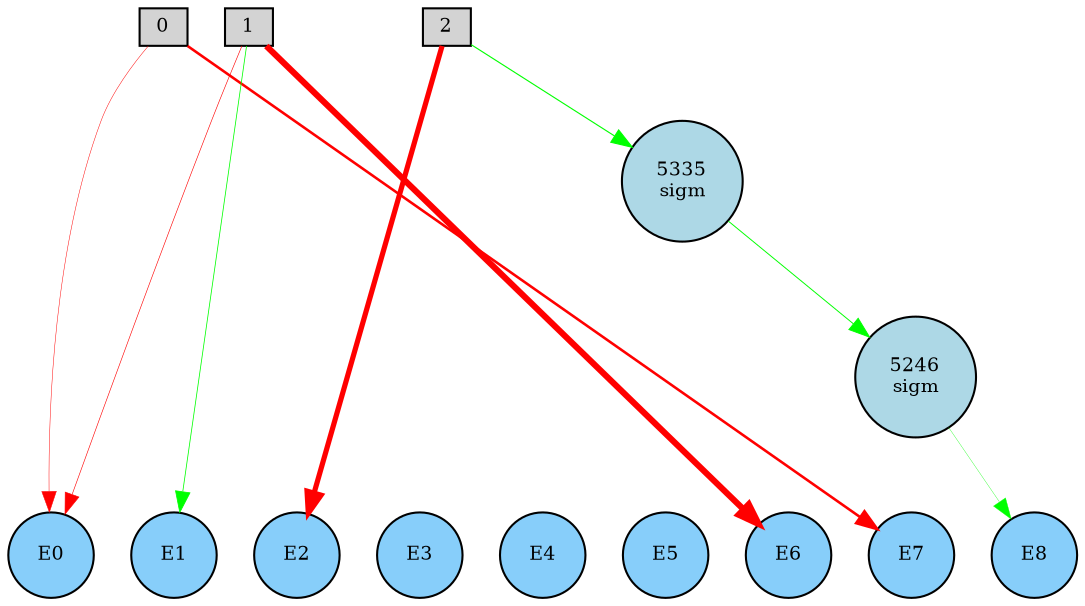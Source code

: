 digraph {
	node [fontsize=9 height=0.2 shape=circle width=0.2]
	subgraph inputs {
		node [shape=box style=filled]
		rank=source
		0 [fillcolor=lightgray]
		1 [fillcolor=lightgray]
		0 -> 1 [style=invis]
		2 [fillcolor=lightgray]
		1 -> 2 [style=invis]
	}
	subgraph outputs {
		node [style=filled]
		rank=sink
		E0 [fillcolor=lightskyblue fontsize=9 height=0.2 shape=circle width=0.2]
		E1 [fillcolor=lightskyblue fontsize=9 height=0.2 shape=circle width=0.2]
		E0 -> E1 [style=invis]
		E2 [fillcolor=lightskyblue fontsize=9 height=0.2 shape=circle width=0.2]
		E1 -> E2 [style=invis]
		E3 [fillcolor=lightskyblue fontsize=9 height=0.2 shape=circle width=0.2]
		E2 -> E3 [style=invis]
		E4 [fillcolor=lightskyblue fontsize=9 height=0.2 shape=circle width=0.2]
		E3 -> E4 [style=invis]
		E5 [fillcolor=lightskyblue fontsize=9 height=0.2 shape=circle width=0.2]
		E4 -> E5 [style=invis]
		E6 [fillcolor=lightskyblue fontsize=9 height=0.2 shape=circle width=0.2]
		E5 -> E6 [style=invis]
		E7 [fillcolor=lightskyblue fontsize=9 height=0.2 shape=circle width=0.2]
		E6 -> E7 [style=invis]
		E8 [fillcolor=lightskyblue fontsize=9 height=0.2 shape=circle width=0.2]
		E7 -> E8 [style=invis]
	}
	5335 [label="5335
sigm" fillcolor=lightblue style=filled]
	5246 [label="5246
sigm" fillcolor=lightblue style=filled]
	1 -> E6 [color=red penwidth=2.9699465469766144 style=solid]
	2 -> E2 [color=red penwidth=2.4978668039897896 style=solid]
	0 -> E7 [color=red penwidth=1.2418107574162587 style=solid]
	1 -> E0 [color=red penwidth=0.2929720887902836 style=solid]
	0 -> E0 [color=red penwidth=0.22790894243336687 style=solid]
	2 -> 5335 [color=green penwidth=0.5400018308790041 style=solid]
	5335 -> 5246 [color=green penwidth=0.4607401876432775 style=solid]
	5246 -> E8 [color=green penwidth=0.16173621647593345 style=solid]
	1 -> E1 [color=green penwidth=0.37643747762817015 style=solid]
}
